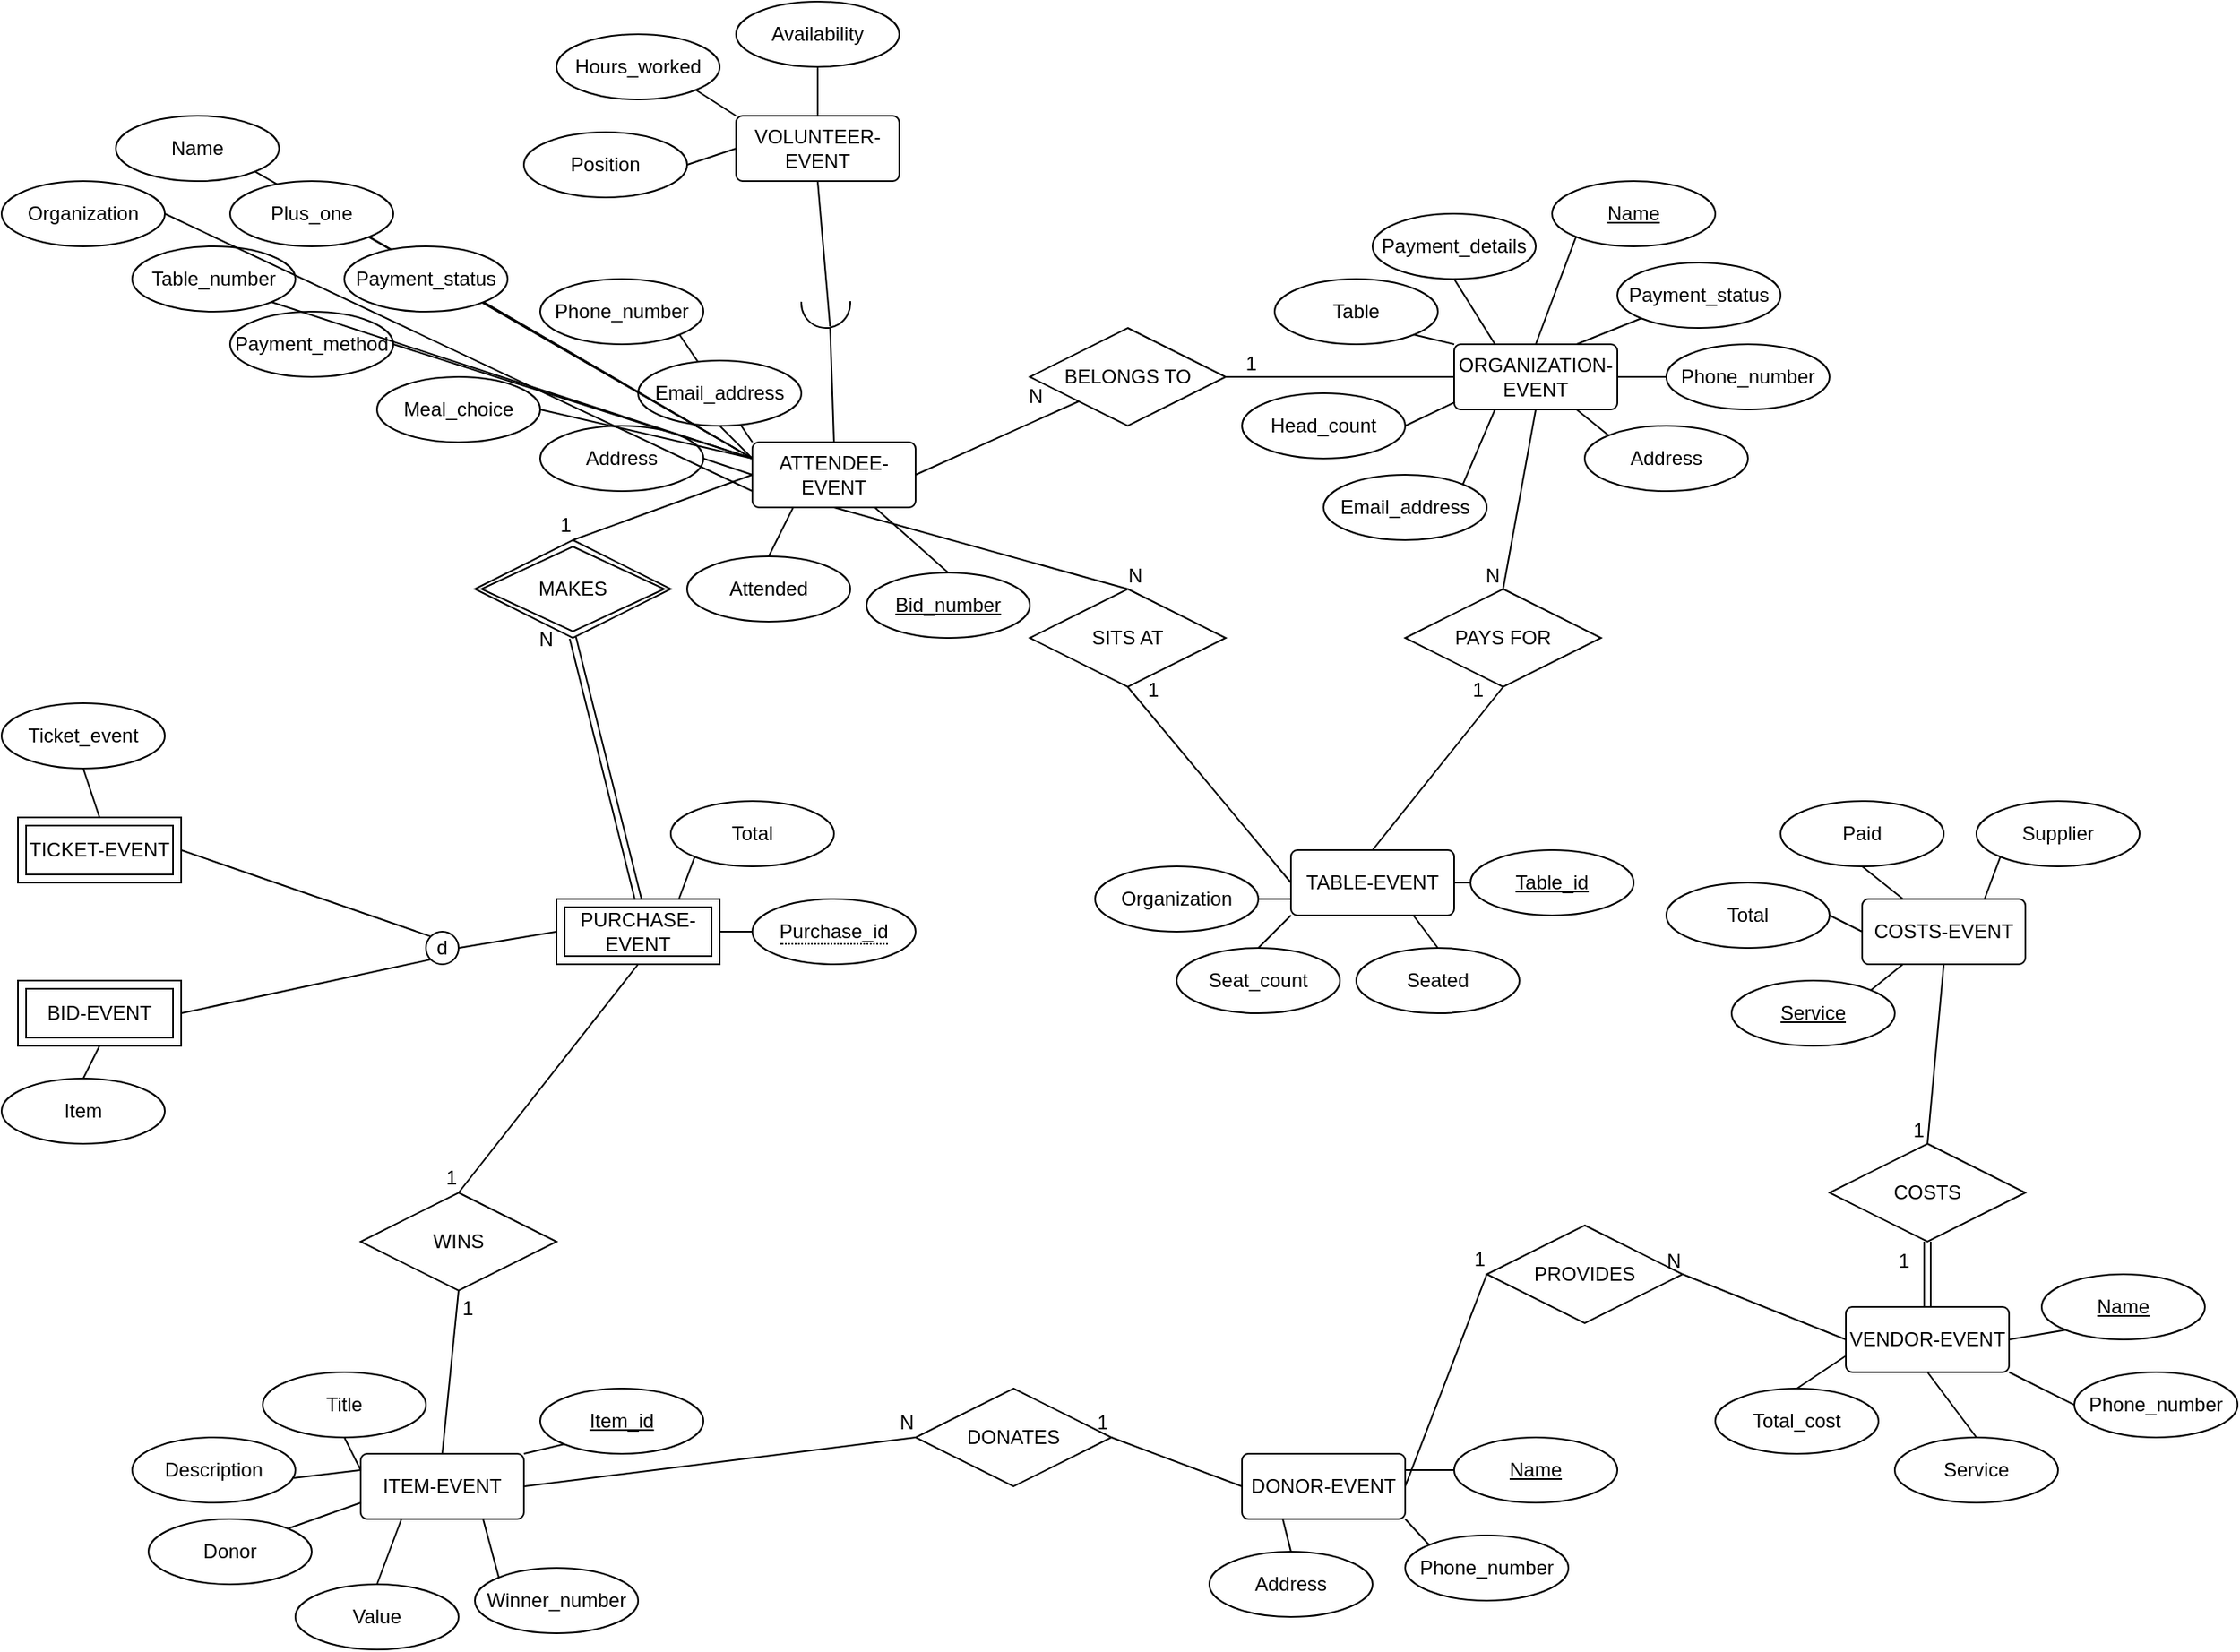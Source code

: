 <mxfile version="24.0.4" type="github">
  <diagram id="R2lEEEUBdFMjLlhIrx00" name="Page-1">
    <mxGraphModel dx="3430" dy="1060" grid="1" gridSize="10" guides="1" tooltips="1" connect="1" arrows="1" fold="1" page="1" pageScale="1" pageWidth="850" pageHeight="1100" math="0" shadow="0" extFonts="Permanent Marker^https://fonts.googleapis.com/css?family=Permanent+Marker">
      <root>
        <mxCell id="0" />
        <mxCell id="1" parent="0" />
        <mxCell id="mXbjp-5B4UFYUWA8ZSkY-1" value="ATTENDEE-EVENT" style="rounded=1;arcSize=10;whiteSpace=wrap;html=1;align=center;" vertex="1" parent="1">
          <mxGeometry x="300" y="330" width="100" height="40" as="geometry" />
        </mxCell>
        <mxCell id="mXbjp-5B4UFYUWA8ZSkY-2" value="ITEM-EVENT" style="rounded=1;arcSize=10;whiteSpace=wrap;html=1;align=center;" vertex="1" parent="1">
          <mxGeometry x="60" y="950" width="100" height="40" as="geometry" />
        </mxCell>
        <mxCell id="mXbjp-5B4UFYUWA8ZSkY-3" value="TABLE-EVENT" style="rounded=1;arcSize=10;whiteSpace=wrap;html=1;align=center;" vertex="1" parent="1">
          <mxGeometry x="630" y="580" width="100" height="40" as="geometry" />
        </mxCell>
        <mxCell id="mXbjp-5B4UFYUWA8ZSkY-4" value="VOLUNTEER-EVENT" style="rounded=1;arcSize=10;whiteSpace=wrap;html=1;align=center;" vertex="1" parent="1">
          <mxGeometry x="290" y="130" width="100" height="40" as="geometry" />
        </mxCell>
        <mxCell id="mXbjp-5B4UFYUWA8ZSkY-5" value="DONOR-EVENT" style="rounded=1;arcSize=10;whiteSpace=wrap;html=1;align=center;" vertex="1" parent="1">
          <mxGeometry x="600" y="950" width="100" height="40" as="geometry" />
        </mxCell>
        <mxCell id="mXbjp-5B4UFYUWA8ZSkY-6" value="VENDOR-EVENT" style="rounded=1;arcSize=10;whiteSpace=wrap;html=1;align=center;" vertex="1" parent="1">
          <mxGeometry x="970" y="860" width="100" height="40" as="geometry" />
        </mxCell>
        <mxCell id="mXbjp-5B4UFYUWA8ZSkY-7" value="ORGANIZATION-EVENT" style="rounded=1;arcSize=10;whiteSpace=wrap;html=1;align=center;" vertex="1" parent="1">
          <mxGeometry x="730" y="270" width="100" height="40" as="geometry" />
        </mxCell>
        <mxCell id="mXbjp-5B4UFYUWA8ZSkY-8" value="COSTS-EVENT" style="rounded=1;arcSize=10;whiteSpace=wrap;html=1;align=center;" vertex="1" parent="1">
          <mxGeometry x="980" y="610" width="100" height="40" as="geometry" />
        </mxCell>
        <mxCell id="mXbjp-5B4UFYUWA8ZSkY-10" value="PURCHASE-EVENT" style="shape=ext;margin=3;double=1;whiteSpace=wrap;html=1;align=center;" vertex="1" parent="1">
          <mxGeometry x="180" y="610" width="100" height="40" as="geometry" />
        </mxCell>
        <mxCell id="mXbjp-5B4UFYUWA8ZSkY-12" value="TICKET-EVENT" style="shape=ext;margin=3;double=1;whiteSpace=wrap;html=1;align=center;" vertex="1" parent="1">
          <mxGeometry x="-150" y="560" width="100" height="40" as="geometry" />
        </mxCell>
        <mxCell id="mXbjp-5B4UFYUWA8ZSkY-13" value="BID-EVENT" style="shape=ext;margin=3;double=1;whiteSpace=wrap;html=1;align=center;" vertex="1" parent="1">
          <mxGeometry x="-150" y="660" width="100" height="40" as="geometry" />
        </mxCell>
        <mxCell id="mXbjp-5B4UFYUWA8ZSkY-14" value="SITS AT" style="shape=rhombus;perimeter=rhombusPerimeter;whiteSpace=wrap;html=1;align=center;" vertex="1" parent="1">
          <mxGeometry x="470" y="420" width="120" height="60" as="geometry" />
        </mxCell>
        <mxCell id="mXbjp-5B4UFYUWA8ZSkY-15" value="BELONGS TO" style="shape=rhombus;perimeter=rhombusPerimeter;whiteSpace=wrap;html=1;align=center;" vertex="1" parent="1">
          <mxGeometry x="470" y="260" width="120" height="60" as="geometry" />
        </mxCell>
        <mxCell id="mXbjp-5B4UFYUWA8ZSkY-17" value="COSTS" style="shape=rhombus;perimeter=rhombusPerimeter;whiteSpace=wrap;html=1;align=center;" vertex="1" parent="1">
          <mxGeometry x="960" y="760" width="120" height="60" as="geometry" />
        </mxCell>
        <mxCell id="mXbjp-5B4UFYUWA8ZSkY-18" value="DONATES" style="shape=rhombus;perimeter=rhombusPerimeter;whiteSpace=wrap;html=1;align=center;" vertex="1" parent="1">
          <mxGeometry x="400" y="910" width="120" height="60" as="geometry" />
        </mxCell>
        <mxCell id="mXbjp-5B4UFYUWA8ZSkY-19" value="PROVIDES" style="shape=rhombus;perimeter=rhombusPerimeter;whiteSpace=wrap;html=1;align=center;" vertex="1" parent="1">
          <mxGeometry x="750" y="810" width="120" height="60" as="geometry" />
        </mxCell>
        <mxCell id="mXbjp-5B4UFYUWA8ZSkY-20" value="PAYS FOR" style="shape=rhombus;perimeter=rhombusPerimeter;whiteSpace=wrap;html=1;align=center;" vertex="1" parent="1">
          <mxGeometry x="700" y="420" width="120" height="60" as="geometry" />
        </mxCell>
        <mxCell id="mXbjp-5B4UFYUWA8ZSkY-21" value="MAKES" style="shape=rhombus;double=1;perimeter=rhombusPerimeter;whiteSpace=wrap;html=1;align=center;" vertex="1" parent="1">
          <mxGeometry x="130" y="390" width="120" height="60" as="geometry" />
        </mxCell>
        <mxCell id="mXbjp-5B4UFYUWA8ZSkY-22" value="WINS" style="shape=rhombus;perimeter=rhombusPerimeter;whiteSpace=wrap;html=1;align=center;" vertex="1" parent="1">
          <mxGeometry x="60" y="790" width="120" height="60" as="geometry" />
        </mxCell>
        <mxCell id="mXbjp-5B4UFYUWA8ZSkY-25" value="" style="endArrow=none;html=1;rounded=0;exitX=1;exitY=0.5;exitDx=0;exitDy=0;entryX=0;entryY=1;entryDx=0;entryDy=0;" edge="1" parent="1" source="mXbjp-5B4UFYUWA8ZSkY-1" target="mXbjp-5B4UFYUWA8ZSkY-15">
          <mxGeometry relative="1" as="geometry">
            <mxPoint x="560" y="470" as="sourcePoint" />
            <mxPoint x="720" y="470" as="targetPoint" />
          </mxGeometry>
        </mxCell>
        <mxCell id="mXbjp-5B4UFYUWA8ZSkY-26" value="N" style="resizable=0;html=1;whiteSpace=wrap;align=right;verticalAlign=bottom;" connectable="0" vertex="1" parent="mXbjp-5B4UFYUWA8ZSkY-25">
          <mxGeometry x="1" relative="1" as="geometry">
            <mxPoint x="-20" y="5" as="offset" />
          </mxGeometry>
        </mxCell>
        <mxCell id="mXbjp-5B4UFYUWA8ZSkY-27" value="" style="endArrow=none;html=1;rounded=0;entryX=1;entryY=0.5;entryDx=0;entryDy=0;exitX=0;exitY=0.5;exitDx=0;exitDy=0;" edge="1" parent="1" source="mXbjp-5B4UFYUWA8ZSkY-7" target="mXbjp-5B4UFYUWA8ZSkY-15">
          <mxGeometry relative="1" as="geometry">
            <mxPoint x="590" y="350" as="sourcePoint" />
            <mxPoint x="750" y="350" as="targetPoint" />
          </mxGeometry>
        </mxCell>
        <mxCell id="mXbjp-5B4UFYUWA8ZSkY-28" value="1" style="resizable=0;html=1;whiteSpace=wrap;align=right;verticalAlign=bottom;" connectable="0" vertex="1" parent="mXbjp-5B4UFYUWA8ZSkY-27">
          <mxGeometry x="1" relative="1" as="geometry">
            <mxPoint x="20" as="offset" />
          </mxGeometry>
        </mxCell>
        <mxCell id="mXbjp-5B4UFYUWA8ZSkY-29" value="" style="endArrow=none;html=1;rounded=0;entryX=0.5;entryY=0;entryDx=0;entryDy=0;exitX=0.5;exitY=1;exitDx=0;exitDy=0;" edge="1" parent="1" source="mXbjp-5B4UFYUWA8ZSkY-7" target="mXbjp-5B4UFYUWA8ZSkY-20">
          <mxGeometry relative="1" as="geometry">
            <mxPoint x="590" y="400" as="sourcePoint" />
            <mxPoint x="750" y="400" as="targetPoint" />
          </mxGeometry>
        </mxCell>
        <mxCell id="mXbjp-5B4UFYUWA8ZSkY-30" value="N" style="resizable=0;html=1;whiteSpace=wrap;align=right;verticalAlign=bottom;" connectable="0" vertex="1" parent="mXbjp-5B4UFYUWA8ZSkY-29">
          <mxGeometry x="1" relative="1" as="geometry" />
        </mxCell>
        <mxCell id="mXbjp-5B4UFYUWA8ZSkY-31" value="" style="endArrow=none;html=1;rounded=0;entryX=0.5;entryY=1;entryDx=0;entryDy=0;exitX=0.5;exitY=0;exitDx=0;exitDy=0;" edge="1" parent="1" source="mXbjp-5B4UFYUWA8ZSkY-3" target="mXbjp-5B4UFYUWA8ZSkY-20">
          <mxGeometry relative="1" as="geometry">
            <mxPoint x="590" y="590" as="sourcePoint" />
            <mxPoint x="750" y="590" as="targetPoint" />
          </mxGeometry>
        </mxCell>
        <mxCell id="mXbjp-5B4UFYUWA8ZSkY-32" value="1" style="resizable=0;html=1;whiteSpace=wrap;align=right;verticalAlign=bottom;" connectable="0" vertex="1" parent="mXbjp-5B4UFYUWA8ZSkY-31">
          <mxGeometry x="1" relative="1" as="geometry">
            <mxPoint x="-10" y="10" as="offset" />
          </mxGeometry>
        </mxCell>
        <mxCell id="mXbjp-5B4UFYUWA8ZSkY-33" value="" style="endArrow=none;html=1;rounded=0;entryX=0.5;entryY=1;entryDx=0;entryDy=0;exitX=0;exitY=0.5;exitDx=0;exitDy=0;" edge="1" parent="1" source="mXbjp-5B4UFYUWA8ZSkY-3" target="mXbjp-5B4UFYUWA8ZSkY-14">
          <mxGeometry relative="1" as="geometry">
            <mxPoint x="590" y="530" as="sourcePoint" />
            <mxPoint x="750" y="530" as="targetPoint" />
          </mxGeometry>
        </mxCell>
        <mxCell id="mXbjp-5B4UFYUWA8ZSkY-34" value="1" style="resizable=0;html=1;whiteSpace=wrap;align=right;verticalAlign=bottom;" connectable="0" vertex="1" parent="mXbjp-5B4UFYUWA8ZSkY-33">
          <mxGeometry x="1" relative="1" as="geometry">
            <mxPoint x="20" y="10" as="offset" />
          </mxGeometry>
        </mxCell>
        <mxCell id="mXbjp-5B4UFYUWA8ZSkY-35" value="" style="endArrow=none;html=1;rounded=0;entryX=0.5;entryY=0;entryDx=0;entryDy=0;exitX=0.5;exitY=1;exitDx=0;exitDy=0;" edge="1" parent="1" source="mXbjp-5B4UFYUWA8ZSkY-1" target="mXbjp-5B4UFYUWA8ZSkY-14">
          <mxGeometry relative="1" as="geometry">
            <mxPoint x="390" y="400" as="sourcePoint" />
            <mxPoint x="480" y="380" as="targetPoint" />
          </mxGeometry>
        </mxCell>
        <mxCell id="mXbjp-5B4UFYUWA8ZSkY-36" value="N" style="resizable=0;html=1;whiteSpace=wrap;align=right;verticalAlign=bottom;" connectable="0" vertex="1" parent="mXbjp-5B4UFYUWA8ZSkY-35">
          <mxGeometry x="1" relative="1" as="geometry">
            <mxPoint x="10" as="offset" />
          </mxGeometry>
        </mxCell>
        <mxCell id="mXbjp-5B4UFYUWA8ZSkY-38" value="" style="endArrow=none;html=1;rounded=0;entryX=1;entryY=0.5;entryDx=0;entryDy=0;exitX=0;exitY=0.5;exitDx=0;exitDy=0;" edge="1" parent="1" source="mXbjp-5B4UFYUWA8ZSkY-5" target="mXbjp-5B4UFYUWA8ZSkY-18">
          <mxGeometry relative="1" as="geometry">
            <mxPoint x="510" y="930" as="sourcePoint" />
            <mxPoint x="670" y="930" as="targetPoint" />
          </mxGeometry>
        </mxCell>
        <mxCell id="mXbjp-5B4UFYUWA8ZSkY-39" value="1" style="resizable=0;html=1;whiteSpace=wrap;align=right;verticalAlign=bottom;" connectable="0" vertex="1" parent="mXbjp-5B4UFYUWA8ZSkY-38">
          <mxGeometry x="1" relative="1" as="geometry" />
        </mxCell>
        <mxCell id="mXbjp-5B4UFYUWA8ZSkY-40" value="" style="endArrow=none;html=1;rounded=0;entryX=0;entryY=0.5;entryDx=0;entryDy=0;exitX=1;exitY=0.5;exitDx=0;exitDy=0;" edge="1" parent="1" source="mXbjp-5B4UFYUWA8ZSkY-2" target="mXbjp-5B4UFYUWA8ZSkY-18">
          <mxGeometry relative="1" as="geometry">
            <mxPoint x="510" y="930" as="sourcePoint" />
            <mxPoint x="670" y="930" as="targetPoint" />
          </mxGeometry>
        </mxCell>
        <mxCell id="mXbjp-5B4UFYUWA8ZSkY-41" value="N" style="resizable=0;html=1;whiteSpace=wrap;align=right;verticalAlign=bottom;" connectable="0" vertex="1" parent="mXbjp-5B4UFYUWA8ZSkY-40">
          <mxGeometry x="1" relative="1" as="geometry" />
        </mxCell>
        <mxCell id="mXbjp-5B4UFYUWA8ZSkY-42" value="" style="endArrow=none;html=1;rounded=0;entryX=0;entryY=0.5;entryDx=0;entryDy=0;exitX=1;exitY=0.5;exitDx=0;exitDy=0;" edge="1" parent="1" source="mXbjp-5B4UFYUWA8ZSkY-5" target="mXbjp-5B4UFYUWA8ZSkY-19">
          <mxGeometry relative="1" as="geometry">
            <mxPoint x="920" y="920" as="sourcePoint" />
            <mxPoint x="1080" y="920" as="targetPoint" />
          </mxGeometry>
        </mxCell>
        <mxCell id="mXbjp-5B4UFYUWA8ZSkY-43" value="1" style="resizable=0;html=1;whiteSpace=wrap;align=right;verticalAlign=bottom;" connectable="0" vertex="1" parent="mXbjp-5B4UFYUWA8ZSkY-42">
          <mxGeometry x="1" relative="1" as="geometry" />
        </mxCell>
        <mxCell id="mXbjp-5B4UFYUWA8ZSkY-44" value="" style="endArrow=none;html=1;rounded=0;entryX=1;entryY=0.5;entryDx=0;entryDy=0;exitX=0;exitY=0.5;exitDx=0;exitDy=0;" edge="1" parent="1" source="mXbjp-5B4UFYUWA8ZSkY-6" target="mXbjp-5B4UFYUWA8ZSkY-19">
          <mxGeometry relative="1" as="geometry">
            <mxPoint x="920" y="920" as="sourcePoint" />
            <mxPoint x="1080" y="920" as="targetPoint" />
          </mxGeometry>
        </mxCell>
        <mxCell id="mXbjp-5B4UFYUWA8ZSkY-45" value="N" style="resizable=0;html=1;whiteSpace=wrap;align=right;verticalAlign=bottom;" connectable="0" vertex="1" parent="mXbjp-5B4UFYUWA8ZSkY-44">
          <mxGeometry x="1" relative="1" as="geometry" />
        </mxCell>
        <mxCell id="mXbjp-5B4UFYUWA8ZSkY-46" value="" style="shape=link;html=1;rounded=0;entryX=0.5;entryY=1;entryDx=0;entryDy=0;exitX=0.5;exitY=0;exitDx=0;exitDy=0;" edge="1" parent="1" source="mXbjp-5B4UFYUWA8ZSkY-6" target="mXbjp-5B4UFYUWA8ZSkY-17">
          <mxGeometry relative="1" as="geometry">
            <mxPoint x="920" y="850" as="sourcePoint" />
            <mxPoint x="1080" y="850" as="targetPoint" />
          </mxGeometry>
        </mxCell>
        <mxCell id="mXbjp-5B4UFYUWA8ZSkY-47" value="1" style="resizable=0;html=1;whiteSpace=wrap;align=right;verticalAlign=bottom;" connectable="0" vertex="1" parent="mXbjp-5B4UFYUWA8ZSkY-46">
          <mxGeometry x="1" relative="1" as="geometry">
            <mxPoint x="-10" y="20" as="offset" />
          </mxGeometry>
        </mxCell>
        <mxCell id="mXbjp-5B4UFYUWA8ZSkY-50" value="" style="endArrow=none;html=1;rounded=0;entryX=0.5;entryY=0;entryDx=0;entryDy=0;exitX=0.5;exitY=1;exitDx=0;exitDy=0;" edge="1" parent="1" source="mXbjp-5B4UFYUWA8ZSkY-8" target="mXbjp-5B4UFYUWA8ZSkY-17">
          <mxGeometry relative="1" as="geometry">
            <mxPoint x="920" y="850" as="sourcePoint" />
            <mxPoint x="1080" y="850" as="targetPoint" />
          </mxGeometry>
        </mxCell>
        <mxCell id="mXbjp-5B4UFYUWA8ZSkY-51" value="1" style="resizable=0;html=1;whiteSpace=wrap;align=right;verticalAlign=bottom;" connectable="0" vertex="1" parent="mXbjp-5B4UFYUWA8ZSkY-50">
          <mxGeometry x="1" relative="1" as="geometry" />
        </mxCell>
        <mxCell id="mXbjp-5B4UFYUWA8ZSkY-56" value="" style="endArrow=none;html=1;rounded=0;exitX=0.5;exitY=0;exitDx=0;exitDy=0;entryX=0.5;entryY=1;entryDx=0;entryDy=0;" edge="1" parent="1" source="mXbjp-5B4UFYUWA8ZSkY-2" target="mXbjp-5B4UFYUWA8ZSkY-22">
          <mxGeometry relative="1" as="geometry">
            <mxPoint x="120" y="870" as="sourcePoint" />
            <mxPoint x="280" y="870" as="targetPoint" />
          </mxGeometry>
        </mxCell>
        <mxCell id="mXbjp-5B4UFYUWA8ZSkY-57" value="1" style="resizable=0;html=1;whiteSpace=wrap;align=right;verticalAlign=bottom;" connectable="0" vertex="1" parent="mXbjp-5B4UFYUWA8ZSkY-56">
          <mxGeometry x="1" relative="1" as="geometry">
            <mxPoint x="10" y="20" as="offset" />
          </mxGeometry>
        </mxCell>
        <mxCell id="mXbjp-5B4UFYUWA8ZSkY-58" value="d" style="ellipse;whiteSpace=wrap;html=1;aspect=fixed;" vertex="1" parent="1">
          <mxGeometry x="100" y="630" width="20" height="20" as="geometry" />
        </mxCell>
        <mxCell id="mXbjp-5B4UFYUWA8ZSkY-60" value="" style="endArrow=none;html=1;rounded=0;entryX=0;entryY=0;entryDx=0;entryDy=0;exitX=1;exitY=0.5;exitDx=0;exitDy=0;" edge="1" parent="1" source="mXbjp-5B4UFYUWA8ZSkY-12" target="mXbjp-5B4UFYUWA8ZSkY-58">
          <mxGeometry width="50" height="50" relative="1" as="geometry">
            <mxPoint x="90" y="720" as="sourcePoint" />
            <mxPoint x="140" y="670" as="targetPoint" />
          </mxGeometry>
        </mxCell>
        <mxCell id="mXbjp-5B4UFYUWA8ZSkY-61" value="" style="endArrow=none;html=1;rounded=0;entryX=0;entryY=1;entryDx=0;entryDy=0;exitX=1;exitY=0.5;exitDx=0;exitDy=0;" edge="1" parent="1" source="mXbjp-5B4UFYUWA8ZSkY-13" target="mXbjp-5B4UFYUWA8ZSkY-58">
          <mxGeometry width="50" height="50" relative="1" as="geometry">
            <mxPoint x="90" y="720" as="sourcePoint" />
            <mxPoint x="140" y="670" as="targetPoint" />
          </mxGeometry>
        </mxCell>
        <mxCell id="mXbjp-5B4UFYUWA8ZSkY-64" value="" style="endArrow=none;html=1;rounded=0;entryX=0.5;entryY=0;entryDx=0;entryDy=0;exitX=0.5;exitY=1;exitDx=0;exitDy=0;" edge="1" parent="1" source="mXbjp-5B4UFYUWA8ZSkY-10" target="mXbjp-5B4UFYUWA8ZSkY-22">
          <mxGeometry relative="1" as="geometry">
            <mxPoint x="80" y="720" as="sourcePoint" />
            <mxPoint x="240" y="720" as="targetPoint" />
          </mxGeometry>
        </mxCell>
        <mxCell id="mXbjp-5B4UFYUWA8ZSkY-65" value="1" style="resizable=0;html=1;whiteSpace=wrap;align=right;verticalAlign=bottom;" connectable="0" vertex="1" parent="mXbjp-5B4UFYUWA8ZSkY-64">
          <mxGeometry x="1" relative="1" as="geometry" />
        </mxCell>
        <mxCell id="mXbjp-5B4UFYUWA8ZSkY-70" value="" style="shape=link;html=1;rounded=0;entryX=0.5;entryY=1;entryDx=0;entryDy=0;exitX=0.5;exitY=0;exitDx=0;exitDy=0;" edge="1" parent="1" source="mXbjp-5B4UFYUWA8ZSkY-10" target="mXbjp-5B4UFYUWA8ZSkY-21">
          <mxGeometry relative="1" as="geometry">
            <mxPoint x="280" y="540" as="sourcePoint" />
            <mxPoint x="440" y="540" as="targetPoint" />
          </mxGeometry>
        </mxCell>
        <mxCell id="mXbjp-5B4UFYUWA8ZSkY-71" value="N" style="resizable=0;html=1;whiteSpace=wrap;align=right;verticalAlign=bottom;" connectable="0" vertex="1" parent="mXbjp-5B4UFYUWA8ZSkY-70">
          <mxGeometry x="1" relative="1" as="geometry">
            <mxPoint x="-10" y="10" as="offset" />
          </mxGeometry>
        </mxCell>
        <mxCell id="mXbjp-5B4UFYUWA8ZSkY-72" value="" style="endArrow=none;html=1;rounded=0;entryX=0.5;entryY=0;entryDx=0;entryDy=0;exitX=0;exitY=0.5;exitDx=0;exitDy=0;" edge="1" parent="1" source="mXbjp-5B4UFYUWA8ZSkY-1" target="mXbjp-5B4UFYUWA8ZSkY-21">
          <mxGeometry relative="1" as="geometry">
            <mxPoint x="280" y="540" as="sourcePoint" />
            <mxPoint x="440" y="540" as="targetPoint" />
          </mxGeometry>
        </mxCell>
        <mxCell id="mXbjp-5B4UFYUWA8ZSkY-73" value="1" style="resizable=0;html=1;whiteSpace=wrap;align=right;verticalAlign=bottom;" connectable="0" vertex="1" parent="mXbjp-5B4UFYUWA8ZSkY-72">
          <mxGeometry x="1" relative="1" as="geometry" />
        </mxCell>
        <mxCell id="mXbjp-5B4UFYUWA8ZSkY-75" value="" style="endArrow=none;html=1;rounded=0;exitX=0.222;exitY=0.903;exitDx=0;exitDy=0;entryX=0.5;entryY=0;entryDx=0;entryDy=0;exitPerimeter=0;" edge="1" parent="1" source="mXbjp-5B4UFYUWA8ZSkY-76" target="mXbjp-5B4UFYUWA8ZSkY-1">
          <mxGeometry width="50" height="50" relative="1" as="geometry">
            <mxPoint x="370" y="400" as="sourcePoint" />
            <mxPoint x="420" y="350" as="targetPoint" />
          </mxGeometry>
        </mxCell>
        <mxCell id="mXbjp-5B4UFYUWA8ZSkY-80" value="" style="endArrow=none;html=1;rounded=0;exitX=0.5;exitY=1;exitDx=0;exitDy=0;entryX=0.232;entryY=0.891;entryDx=0;entryDy=0;entryPerimeter=0;" edge="1" parent="1" source="mXbjp-5B4UFYUWA8ZSkY-4" target="mXbjp-5B4UFYUWA8ZSkY-76">
          <mxGeometry width="50" height="50" relative="1" as="geometry">
            <mxPoint x="340" y="170" as="sourcePoint" />
            <mxPoint x="350" y="330" as="targetPoint" />
          </mxGeometry>
        </mxCell>
        <mxCell id="mXbjp-5B4UFYUWA8ZSkY-76" value="" style="verticalLabelPosition=bottom;verticalAlign=top;html=1;shape=mxgraph.basic.arc;startAngle=0.36;endAngle=0.886;rotation=-45;" vertex="1" parent="1">
          <mxGeometry x="330.0" y="230" width="30" height="30" as="geometry" />
        </mxCell>
        <mxCell id="mXbjp-5B4UFYUWA8ZSkY-81" value="" style="endArrow=none;html=1;rounded=0;entryX=1;entryY=0.5;entryDx=0;entryDy=0;exitX=0;exitY=0.5;exitDx=0;exitDy=0;" edge="1" parent="1" source="mXbjp-5B4UFYUWA8ZSkY-10" target="mXbjp-5B4UFYUWA8ZSkY-58">
          <mxGeometry width="50" height="50" relative="1" as="geometry">
            <mxPoint x="300" y="770" as="sourcePoint" />
            <mxPoint x="350" y="720" as="targetPoint" />
          </mxGeometry>
        </mxCell>
        <mxCell id="mXbjp-5B4UFYUWA8ZSkY-82" value="Hours_worked" style="ellipse;whiteSpace=wrap;html=1;align=center;" vertex="1" parent="1">
          <mxGeometry x="180" y="80" width="100" height="40" as="geometry" />
        </mxCell>
        <mxCell id="mXbjp-5B4UFYUWA8ZSkY-83" value="Availability" style="ellipse;whiteSpace=wrap;html=1;align=center;" vertex="1" parent="1">
          <mxGeometry x="290" y="60" width="100" height="40" as="geometry" />
        </mxCell>
        <mxCell id="mXbjp-5B4UFYUWA8ZSkY-85" value="Position" style="ellipse;whiteSpace=wrap;html=1;align=center;" vertex="1" parent="1">
          <mxGeometry x="160" y="140" width="100" height="40" as="geometry" />
        </mxCell>
        <mxCell id="mXbjp-5B4UFYUWA8ZSkY-86" value="Organization" style="ellipse;whiteSpace=wrap;html=1;align=center;" vertex="1" parent="1">
          <mxGeometry x="-160" y="170" width="100" height="40" as="geometry" />
        </mxCell>
        <mxCell id="mXbjp-5B4UFYUWA8ZSkY-87" value="Name" style="ellipse;whiteSpace=wrap;html=1;align=center;" vertex="1" parent="1">
          <mxGeometry x="-90" y="130" width="100" height="40" as="geometry" />
        </mxCell>
        <mxCell id="mXbjp-5B4UFYUWA8ZSkY-88" value="Table_number" style="ellipse;whiteSpace=wrap;html=1;align=center;" vertex="1" parent="1">
          <mxGeometry x="-80" y="210" width="100" height="40" as="geometry" />
        </mxCell>
        <mxCell id="mXbjp-5B4UFYUWA8ZSkY-90" value="Payment_method" style="ellipse;whiteSpace=wrap;html=1;align=center;" vertex="1" parent="1">
          <mxGeometry x="-20" y="250" width="100" height="40" as="geometry" />
        </mxCell>
        <mxCell id="mXbjp-5B4UFYUWA8ZSkY-93" value="Meal_choice" style="ellipse;whiteSpace=wrap;html=1;align=center;" vertex="1" parent="1">
          <mxGeometry x="70" y="290" width="100" height="40" as="geometry" />
        </mxCell>
        <mxCell id="mXbjp-5B4UFYUWA8ZSkY-94" value="Phone_number" style="ellipse;whiteSpace=wrap;html=1;align=center;" vertex="1" parent="1">
          <mxGeometry x="170" y="230" width="100" height="40" as="geometry" />
        </mxCell>
        <mxCell id="mXbjp-5B4UFYUWA8ZSkY-95" value="Attended" style="ellipse;whiteSpace=wrap;html=1;align=center;" vertex="1" parent="1">
          <mxGeometry x="260" y="400" width="100" height="40" as="geometry" />
        </mxCell>
        <mxCell id="mXbjp-5B4UFYUWA8ZSkY-96" value="Address" style="ellipse;whiteSpace=wrap;html=1;align=center;" vertex="1" parent="1">
          <mxGeometry x="170" y="320" width="100" height="40" as="geometry" />
        </mxCell>
        <mxCell id="mXbjp-5B4UFYUWA8ZSkY-99" value="Bid_number" style="ellipse;whiteSpace=wrap;html=1;align=center;fontStyle=4;" vertex="1" parent="1">
          <mxGeometry x="370" y="410" width="100" height="40" as="geometry" />
        </mxCell>
        <mxCell id="mXbjp-5B4UFYUWA8ZSkY-100" value="Item_id" style="ellipse;whiteSpace=wrap;html=1;align=center;fontStyle=4;" vertex="1" parent="1">
          <mxGeometry x="170" y="910" width="100" height="40" as="geometry" />
        </mxCell>
        <mxCell id="mXbjp-5B4UFYUWA8ZSkY-101" value="Winner_number" style="ellipse;whiteSpace=wrap;html=1;align=center;" vertex="1" parent="1">
          <mxGeometry x="130" y="1020" width="100" height="40" as="geometry" />
        </mxCell>
        <mxCell id="mXbjp-5B4UFYUWA8ZSkY-102" value="Value" style="ellipse;whiteSpace=wrap;html=1;align=center;" vertex="1" parent="1">
          <mxGeometry x="20" y="1030" width="100" height="40" as="geometry" />
        </mxCell>
        <mxCell id="mXbjp-5B4UFYUWA8ZSkY-103" value="Donor" style="ellipse;whiteSpace=wrap;html=1;align=center;" vertex="1" parent="1">
          <mxGeometry x="-70" y="990" width="100" height="40" as="geometry" />
        </mxCell>
        <mxCell id="mXbjp-5B4UFYUWA8ZSkY-104" value="Description" style="ellipse;whiteSpace=wrap;html=1;align=center;" vertex="1" parent="1">
          <mxGeometry x="-80" y="940" width="100" height="40" as="geometry" />
        </mxCell>
        <mxCell id="mXbjp-5B4UFYUWA8ZSkY-105" value="Title" style="ellipse;whiteSpace=wrap;html=1;align=center;" vertex="1" parent="1">
          <mxGeometry y="900" width="100" height="40" as="geometry" />
        </mxCell>
        <mxCell id="mXbjp-5B4UFYUWA8ZSkY-106" value="Table_id" style="ellipse;whiteSpace=wrap;html=1;align=center;fontStyle=4;" vertex="1" parent="1">
          <mxGeometry x="740" y="580" width="100" height="40" as="geometry" />
        </mxCell>
        <mxCell id="mXbjp-5B4UFYUWA8ZSkY-107" value="Seated" style="ellipse;whiteSpace=wrap;html=1;align=center;" vertex="1" parent="1">
          <mxGeometry x="670" y="640" width="100" height="40" as="geometry" />
        </mxCell>
        <mxCell id="mXbjp-5B4UFYUWA8ZSkY-108" value="Seat_count" style="ellipse;whiteSpace=wrap;html=1;align=center;" vertex="1" parent="1">
          <mxGeometry x="560" y="640" width="100" height="40" as="geometry" />
        </mxCell>
        <mxCell id="mXbjp-5B4UFYUWA8ZSkY-109" value="Organization" style="ellipse;whiteSpace=wrap;html=1;align=center;" vertex="1" parent="1">
          <mxGeometry x="510" y="590" width="100" height="40" as="geometry" />
        </mxCell>
        <mxCell id="mXbjp-5B4UFYUWA8ZSkY-110" value="Name" style="ellipse;whiteSpace=wrap;html=1;align=center;fontStyle=4;" vertex="1" parent="1">
          <mxGeometry x="730" y="940" width="100" height="40" as="geometry" />
        </mxCell>
        <mxCell id="mXbjp-5B4UFYUWA8ZSkY-111" value="Phone_number" style="ellipse;whiteSpace=wrap;html=1;align=center;" vertex="1" parent="1">
          <mxGeometry x="700" y="1000" width="100" height="40" as="geometry" />
        </mxCell>
        <mxCell id="mXbjp-5B4UFYUWA8ZSkY-112" value="Address" style="ellipse;whiteSpace=wrap;html=1;align=center;" vertex="1" parent="1">
          <mxGeometry x="580" y="1010" width="100" height="40" as="geometry" />
        </mxCell>
        <mxCell id="mXbjp-5B4UFYUWA8ZSkY-113" value="Name" style="ellipse;whiteSpace=wrap;html=1;align=center;fontStyle=4;" vertex="1" parent="1">
          <mxGeometry x="1090" y="840" width="100" height="40" as="geometry" />
        </mxCell>
        <mxCell id="mXbjp-5B4UFYUWA8ZSkY-114" value="Phone_number" style="ellipse;whiteSpace=wrap;html=1;align=center;" vertex="1" parent="1">
          <mxGeometry x="1110" y="900" width="100" height="40" as="geometry" />
        </mxCell>
        <mxCell id="mXbjp-5B4UFYUWA8ZSkY-115" value="Service" style="ellipse;whiteSpace=wrap;html=1;align=center;" vertex="1" parent="1">
          <mxGeometry x="1000" y="940" width="100" height="40" as="geometry" />
        </mxCell>
        <mxCell id="mXbjp-5B4UFYUWA8ZSkY-116" value="Total_cost" style="ellipse;whiteSpace=wrap;html=1;align=center;" vertex="1" parent="1">
          <mxGeometry x="890" y="910" width="100" height="40" as="geometry" />
        </mxCell>
        <mxCell id="mXbjp-5B4UFYUWA8ZSkY-117" value="Name" style="ellipse;whiteSpace=wrap;html=1;align=center;fontStyle=4;" vertex="1" parent="1">
          <mxGeometry x="790" y="170" width="100" height="40" as="geometry" />
        </mxCell>
        <mxCell id="mXbjp-5B4UFYUWA8ZSkY-118" value="Head_count" style="ellipse;whiteSpace=wrap;html=1;align=center;" vertex="1" parent="1">
          <mxGeometry x="600" y="300" width="100" height="40" as="geometry" />
        </mxCell>
        <mxCell id="mXbjp-5B4UFYUWA8ZSkY-119" value="Address" style="ellipse;whiteSpace=wrap;html=1;align=center;" vertex="1" parent="1">
          <mxGeometry x="810" y="320" width="100" height="40" as="geometry" />
        </mxCell>
        <mxCell id="mXbjp-5B4UFYUWA8ZSkY-120" value="Phone_number" style="ellipse;whiteSpace=wrap;html=1;align=center;" vertex="1" parent="1">
          <mxGeometry x="860" y="270" width="100" height="40" as="geometry" />
        </mxCell>
        <mxCell id="mXbjp-5B4UFYUWA8ZSkY-121" value="Payment_status" style="ellipse;whiteSpace=wrap;html=1;align=center;" vertex="1" parent="1">
          <mxGeometry x="830" y="220" width="100" height="40" as="geometry" />
        </mxCell>
        <mxCell id="mXbjp-5B4UFYUWA8ZSkY-122" value="Payment_details" style="ellipse;whiteSpace=wrap;html=1;align=center;" vertex="1" parent="1">
          <mxGeometry x="680" y="190" width="100" height="40" as="geometry" />
        </mxCell>
        <mxCell id="mXbjp-5B4UFYUWA8ZSkY-123" value="Table" style="ellipse;whiteSpace=wrap;html=1;align=center;" vertex="1" parent="1">
          <mxGeometry x="620" y="230" width="100" height="40" as="geometry" />
        </mxCell>
        <mxCell id="mXbjp-5B4UFYUWA8ZSkY-124" value="Email_address" style="ellipse;whiteSpace=wrap;html=1;align=center;" vertex="1" parent="1">
          <mxGeometry x="650" y="350" width="100" height="40" as="geometry" />
        </mxCell>
        <mxCell id="mXbjp-5B4UFYUWA8ZSkY-125" value="Supplier" style="ellipse;whiteSpace=wrap;html=1;align=center;" vertex="1" parent="1">
          <mxGeometry x="1050" y="550" width="100" height="40" as="geometry" />
        </mxCell>
        <mxCell id="mXbjp-5B4UFYUWA8ZSkY-126" value="Paid" style="ellipse;whiteSpace=wrap;html=1;align=center;" vertex="1" parent="1">
          <mxGeometry x="930" y="550" width="100" height="40" as="geometry" />
        </mxCell>
        <mxCell id="mXbjp-5B4UFYUWA8ZSkY-127" value="Total" style="ellipse;whiteSpace=wrap;html=1;align=center;" vertex="1" parent="1">
          <mxGeometry x="860" y="600" width="100" height="40" as="geometry" />
        </mxCell>
        <mxCell id="mXbjp-5B4UFYUWA8ZSkY-128" value="Service" style="ellipse;whiteSpace=wrap;html=1;align=center;fontStyle=4;" vertex="1" parent="1">
          <mxGeometry x="900" y="660" width="100" height="40" as="geometry" />
        </mxCell>
        <mxCell id="mXbjp-5B4UFYUWA8ZSkY-131" value="Total" style="ellipse;whiteSpace=wrap;html=1;align=center;" vertex="1" parent="1">
          <mxGeometry x="250" y="550" width="100" height="40" as="geometry" />
        </mxCell>
        <mxCell id="mXbjp-5B4UFYUWA8ZSkY-134" value="&lt;span style=&quot;border-bottom: 1px dotted&quot;&gt;Purchase_id&lt;/span&gt;" style="ellipse;whiteSpace=wrap;html=1;align=center;" vertex="1" parent="1">
          <mxGeometry x="300" y="610" width="100" height="40" as="geometry" />
        </mxCell>
        <mxCell id="mXbjp-5B4UFYUWA8ZSkY-135" value="Item" style="ellipse;whiteSpace=wrap;html=1;align=center;" vertex="1" parent="1">
          <mxGeometry x="-160" y="720" width="100" height="40" as="geometry" />
        </mxCell>
        <mxCell id="mXbjp-5B4UFYUWA8ZSkY-136" value="Ticket_event" style="ellipse;whiteSpace=wrap;html=1;align=center;" vertex="1" parent="1">
          <mxGeometry x="-160" y="490" width="100" height="40" as="geometry" />
        </mxCell>
        <mxCell id="mXbjp-5B4UFYUWA8ZSkY-137" value="" style="endArrow=none;html=1;rounded=0;entryX=0.5;entryY=1;entryDx=0;entryDy=0;exitX=0.5;exitY=0;exitDx=0;exitDy=0;" edge="1" parent="1" source="mXbjp-5B4UFYUWA8ZSkY-12" target="mXbjp-5B4UFYUWA8ZSkY-136">
          <mxGeometry width="50" height="50" relative="1" as="geometry">
            <mxPoint x="-120" y="650" as="sourcePoint" />
            <mxPoint x="-70" y="600" as="targetPoint" />
          </mxGeometry>
        </mxCell>
        <mxCell id="mXbjp-5B4UFYUWA8ZSkY-138" value="" style="endArrow=none;html=1;rounded=0;exitX=0.5;exitY=0;exitDx=0;exitDy=0;entryX=0.5;entryY=1;entryDx=0;entryDy=0;" edge="1" parent="1" source="mXbjp-5B4UFYUWA8ZSkY-135" target="mXbjp-5B4UFYUWA8ZSkY-13">
          <mxGeometry width="50" height="50" relative="1" as="geometry">
            <mxPoint x="-120" y="730" as="sourcePoint" />
            <mxPoint x="-70" y="680" as="targetPoint" />
          </mxGeometry>
        </mxCell>
        <mxCell id="mXbjp-5B4UFYUWA8ZSkY-139" value="" style="endArrow=none;html=1;rounded=0;entryX=0.5;entryY=1;entryDx=0;entryDy=0;exitX=0.5;exitY=0;exitDx=0;exitDy=0;" edge="1" parent="1" source="mXbjp-5B4UFYUWA8ZSkY-4" target="mXbjp-5B4UFYUWA8ZSkY-83">
          <mxGeometry width="50" height="50" relative="1" as="geometry">
            <mxPoint x="310" y="150" as="sourcePoint" />
            <mxPoint x="360" y="100" as="targetPoint" />
          </mxGeometry>
        </mxCell>
        <mxCell id="mXbjp-5B4UFYUWA8ZSkY-140" value="" style="endArrow=none;html=1;rounded=0;entryX=1;entryY=1;entryDx=0;entryDy=0;exitX=0;exitY=0;exitDx=0;exitDy=0;" edge="1" parent="1" source="mXbjp-5B4UFYUWA8ZSkY-4" target="mXbjp-5B4UFYUWA8ZSkY-82">
          <mxGeometry width="50" height="50" relative="1" as="geometry">
            <mxPoint x="310" y="150" as="sourcePoint" />
            <mxPoint x="360" y="100" as="targetPoint" />
          </mxGeometry>
        </mxCell>
        <mxCell id="mXbjp-5B4UFYUWA8ZSkY-141" value="" style="endArrow=none;html=1;rounded=0;exitX=1;exitY=0.5;exitDx=0;exitDy=0;entryX=0;entryY=0.5;entryDx=0;entryDy=0;" edge="1" parent="1" source="mXbjp-5B4UFYUWA8ZSkY-85" target="mXbjp-5B4UFYUWA8ZSkY-4">
          <mxGeometry width="50" height="50" relative="1" as="geometry">
            <mxPoint x="310" y="190" as="sourcePoint" />
            <mxPoint x="360" y="140" as="targetPoint" />
          </mxGeometry>
        </mxCell>
        <mxCell id="mXbjp-5B4UFYUWA8ZSkY-142" value="" style="endArrow=none;html=1;rounded=0;entryX=0;entryY=1;entryDx=0;entryDy=0;exitX=0.5;exitY=0;exitDx=0;exitDy=0;" edge="1" parent="1" source="mXbjp-5B4UFYUWA8ZSkY-7" target="mXbjp-5B4UFYUWA8ZSkY-117">
          <mxGeometry width="50" height="50" relative="1" as="geometry">
            <mxPoint x="760" y="320" as="sourcePoint" />
            <mxPoint x="810" y="270" as="targetPoint" />
          </mxGeometry>
        </mxCell>
        <mxCell id="mXbjp-5B4UFYUWA8ZSkY-143" value="" style="endArrow=none;html=1;rounded=0;entryX=0.5;entryY=1;entryDx=0;entryDy=0;exitX=0.25;exitY=0;exitDx=0;exitDy=0;" edge="1" parent="1" source="mXbjp-5B4UFYUWA8ZSkY-7" target="mXbjp-5B4UFYUWA8ZSkY-122">
          <mxGeometry width="50" height="50" relative="1" as="geometry">
            <mxPoint x="760" y="320" as="sourcePoint" />
            <mxPoint x="810" y="270" as="targetPoint" />
          </mxGeometry>
        </mxCell>
        <mxCell id="mXbjp-5B4UFYUWA8ZSkY-144" value="" style="endArrow=none;html=1;rounded=0;entryX=0;entryY=1;entryDx=0;entryDy=0;exitX=0.75;exitY=0;exitDx=0;exitDy=0;" edge="1" parent="1" source="mXbjp-5B4UFYUWA8ZSkY-7" target="mXbjp-5B4UFYUWA8ZSkY-121">
          <mxGeometry width="50" height="50" relative="1" as="geometry">
            <mxPoint x="760" y="320" as="sourcePoint" />
            <mxPoint x="810" y="270" as="targetPoint" />
          </mxGeometry>
        </mxCell>
        <mxCell id="mXbjp-5B4UFYUWA8ZSkY-145" value="" style="endArrow=none;html=1;rounded=0;entryX=0;entryY=0.5;entryDx=0;entryDy=0;exitX=1;exitY=0.5;exitDx=0;exitDy=0;" edge="1" parent="1" source="mXbjp-5B4UFYUWA8ZSkY-7" target="mXbjp-5B4UFYUWA8ZSkY-120">
          <mxGeometry width="50" height="50" relative="1" as="geometry">
            <mxPoint x="760" y="320" as="sourcePoint" />
            <mxPoint x="810" y="270" as="targetPoint" />
          </mxGeometry>
        </mxCell>
        <mxCell id="mXbjp-5B4UFYUWA8ZSkY-146" value="" style="endArrow=none;html=1;rounded=0;entryX=1;entryY=1;entryDx=0;entryDy=0;exitX=0;exitY=0;exitDx=0;exitDy=0;" edge="1" parent="1" source="mXbjp-5B4UFYUWA8ZSkY-7" target="mXbjp-5B4UFYUWA8ZSkY-123">
          <mxGeometry width="50" height="50" relative="1" as="geometry">
            <mxPoint x="760" y="320" as="sourcePoint" />
            <mxPoint x="810" y="270" as="targetPoint" />
          </mxGeometry>
        </mxCell>
        <mxCell id="mXbjp-5B4UFYUWA8ZSkY-147" value="" style="endArrow=none;html=1;rounded=0;exitX=1;exitY=0.5;exitDx=0;exitDy=0;entryX=0.005;entryY=0.887;entryDx=0;entryDy=0;entryPerimeter=0;" edge="1" parent="1" source="mXbjp-5B4UFYUWA8ZSkY-118" target="mXbjp-5B4UFYUWA8ZSkY-7">
          <mxGeometry width="50" height="50" relative="1" as="geometry">
            <mxPoint x="760" y="340" as="sourcePoint" />
            <mxPoint x="810" y="290" as="targetPoint" />
          </mxGeometry>
        </mxCell>
        <mxCell id="mXbjp-5B4UFYUWA8ZSkY-148" value="" style="endArrow=none;html=1;rounded=0;exitX=1;exitY=0;exitDx=0;exitDy=0;entryX=0.25;entryY=1;entryDx=0;entryDy=0;" edge="1" parent="1" source="mXbjp-5B4UFYUWA8ZSkY-124" target="mXbjp-5B4UFYUWA8ZSkY-7">
          <mxGeometry width="50" height="50" relative="1" as="geometry">
            <mxPoint x="760" y="340" as="sourcePoint" />
            <mxPoint x="810" y="290" as="targetPoint" />
          </mxGeometry>
        </mxCell>
        <mxCell id="mXbjp-5B4UFYUWA8ZSkY-149" value="" style="endArrow=none;html=1;rounded=0;exitX=0;exitY=0;exitDx=0;exitDy=0;entryX=0.75;entryY=1;entryDx=0;entryDy=0;" edge="1" parent="1" source="mXbjp-5B4UFYUWA8ZSkY-119" target="mXbjp-5B4UFYUWA8ZSkY-7">
          <mxGeometry width="50" height="50" relative="1" as="geometry">
            <mxPoint x="830" y="340" as="sourcePoint" />
            <mxPoint x="880" y="290" as="targetPoint" />
          </mxGeometry>
        </mxCell>
        <mxCell id="mXbjp-5B4UFYUWA8ZSkY-150" value="" style="endArrow=none;html=1;rounded=0;entryX=0;entryY=1;entryDx=0;entryDy=0;exitX=0.75;exitY=0;exitDx=0;exitDy=0;" edge="1" parent="1" source="mXbjp-5B4UFYUWA8ZSkY-8" target="mXbjp-5B4UFYUWA8ZSkY-125">
          <mxGeometry width="50" height="50" relative="1" as="geometry">
            <mxPoint x="1010" y="680" as="sourcePoint" />
            <mxPoint x="1060" y="630" as="targetPoint" />
          </mxGeometry>
        </mxCell>
        <mxCell id="mXbjp-5B4UFYUWA8ZSkY-151" value="" style="endArrow=none;html=1;rounded=0;exitX=1;exitY=0;exitDx=0;exitDy=0;entryX=0.25;entryY=1;entryDx=0;entryDy=0;" edge="1" parent="1" source="mXbjp-5B4UFYUWA8ZSkY-128" target="mXbjp-5B4UFYUWA8ZSkY-8">
          <mxGeometry width="50" height="50" relative="1" as="geometry">
            <mxPoint x="1010" y="680" as="sourcePoint" />
            <mxPoint x="1060" y="630" as="targetPoint" />
          </mxGeometry>
        </mxCell>
        <mxCell id="mXbjp-5B4UFYUWA8ZSkY-152" value="" style="endArrow=none;html=1;rounded=0;exitX=1;exitY=0.5;exitDx=0;exitDy=0;entryX=0;entryY=0.5;entryDx=0;entryDy=0;" edge="1" parent="1" source="mXbjp-5B4UFYUWA8ZSkY-127" target="mXbjp-5B4UFYUWA8ZSkY-8">
          <mxGeometry width="50" height="50" relative="1" as="geometry">
            <mxPoint x="1010" y="680" as="sourcePoint" />
            <mxPoint x="1060" y="630" as="targetPoint" />
          </mxGeometry>
        </mxCell>
        <mxCell id="mXbjp-5B4UFYUWA8ZSkY-153" value="" style="endArrow=none;html=1;rounded=0;exitX=0.5;exitY=1;exitDx=0;exitDy=0;entryX=0.25;entryY=0;entryDx=0;entryDy=0;" edge="1" parent="1" source="mXbjp-5B4UFYUWA8ZSkY-126" target="mXbjp-5B4UFYUWA8ZSkY-8">
          <mxGeometry width="50" height="50" relative="1" as="geometry">
            <mxPoint x="1010" y="680" as="sourcePoint" />
            <mxPoint x="1060" y="630" as="targetPoint" />
          </mxGeometry>
        </mxCell>
        <mxCell id="mXbjp-5B4UFYUWA8ZSkY-154" value="" style="endArrow=none;html=1;rounded=0;exitX=0.5;exitY=0;exitDx=0;exitDy=0;entryX=0;entryY=0.75;entryDx=0;entryDy=0;" edge="1" parent="1" source="mXbjp-5B4UFYUWA8ZSkY-116" target="mXbjp-5B4UFYUWA8ZSkY-6">
          <mxGeometry width="50" height="50" relative="1" as="geometry">
            <mxPoint x="1030" y="920" as="sourcePoint" />
            <mxPoint x="1080" y="870" as="targetPoint" />
          </mxGeometry>
        </mxCell>
        <mxCell id="mXbjp-5B4UFYUWA8ZSkY-155" value="" style="endArrow=none;html=1;rounded=0;exitX=0.5;exitY=0;exitDx=0;exitDy=0;entryX=0.5;entryY=1;entryDx=0;entryDy=0;" edge="1" parent="1" source="mXbjp-5B4UFYUWA8ZSkY-115" target="mXbjp-5B4UFYUWA8ZSkY-6">
          <mxGeometry width="50" height="50" relative="1" as="geometry">
            <mxPoint x="1030" y="920" as="sourcePoint" />
            <mxPoint x="1080" y="870" as="targetPoint" />
          </mxGeometry>
        </mxCell>
        <mxCell id="mXbjp-5B4UFYUWA8ZSkY-156" value="" style="endArrow=none;html=1;rounded=0;entryX=0;entryY=0.5;entryDx=0;entryDy=0;exitX=1;exitY=1;exitDx=0;exitDy=0;" edge="1" parent="1" source="mXbjp-5B4UFYUWA8ZSkY-6" target="mXbjp-5B4UFYUWA8ZSkY-114">
          <mxGeometry width="50" height="50" relative="1" as="geometry">
            <mxPoint x="1050" y="920" as="sourcePoint" />
            <mxPoint x="1100" y="870" as="targetPoint" />
          </mxGeometry>
        </mxCell>
        <mxCell id="mXbjp-5B4UFYUWA8ZSkY-157" value="" style="endArrow=none;html=1;rounded=0;entryX=0;entryY=1;entryDx=0;entryDy=0;exitX=1;exitY=0.5;exitDx=0;exitDy=0;" edge="1" parent="1" source="mXbjp-5B4UFYUWA8ZSkY-6" target="mXbjp-5B4UFYUWA8ZSkY-113">
          <mxGeometry width="50" height="50" relative="1" as="geometry">
            <mxPoint x="1050" y="900" as="sourcePoint" />
            <mxPoint x="1100" y="850" as="targetPoint" />
          </mxGeometry>
        </mxCell>
        <mxCell id="mXbjp-5B4UFYUWA8ZSkY-158" value="" style="endArrow=none;html=1;rounded=0;exitX=0.5;exitY=0;exitDx=0;exitDy=0;entryX=0.25;entryY=1;entryDx=0;entryDy=0;" edge="1" parent="1" source="mXbjp-5B4UFYUWA8ZSkY-112" target="mXbjp-5B4UFYUWA8ZSkY-5">
          <mxGeometry width="50" height="50" relative="1" as="geometry">
            <mxPoint x="680" y="1000" as="sourcePoint" />
            <mxPoint x="730" y="950" as="targetPoint" />
          </mxGeometry>
        </mxCell>
        <mxCell id="mXbjp-5B4UFYUWA8ZSkY-159" value="" style="endArrow=none;html=1;rounded=0;entryX=0;entryY=0.5;entryDx=0;entryDy=0;exitX=1;exitY=0.25;exitDx=0;exitDy=0;" edge="1" parent="1" source="mXbjp-5B4UFYUWA8ZSkY-5" target="mXbjp-5B4UFYUWA8ZSkY-110">
          <mxGeometry width="50" height="50" relative="1" as="geometry">
            <mxPoint x="680" y="1000" as="sourcePoint" />
            <mxPoint x="730" y="950" as="targetPoint" />
          </mxGeometry>
        </mxCell>
        <mxCell id="mXbjp-5B4UFYUWA8ZSkY-160" value="" style="endArrow=none;html=1;rounded=0;exitX=0;exitY=0;exitDx=0;exitDy=0;entryX=1;entryY=1;entryDx=0;entryDy=0;" edge="1" parent="1" source="mXbjp-5B4UFYUWA8ZSkY-111" target="mXbjp-5B4UFYUWA8ZSkY-5">
          <mxGeometry width="50" height="50" relative="1" as="geometry">
            <mxPoint x="680" y="1000" as="sourcePoint" />
            <mxPoint x="730" y="950" as="targetPoint" />
          </mxGeometry>
        </mxCell>
        <mxCell id="mXbjp-5B4UFYUWA8ZSkY-161" value="" style="endArrow=none;html=1;rounded=0;entryX=0;entryY=1;entryDx=0;entryDy=0;exitX=1;exitY=0;exitDx=0;exitDy=0;" edge="1" parent="1" source="mXbjp-5B4UFYUWA8ZSkY-2" target="mXbjp-5B4UFYUWA8ZSkY-100">
          <mxGeometry width="50" height="50" relative="1" as="geometry">
            <mxPoint x="70" y="990" as="sourcePoint" />
            <mxPoint x="120" y="940" as="targetPoint" />
          </mxGeometry>
        </mxCell>
        <mxCell id="mXbjp-5B4UFYUWA8ZSkY-162" value="" style="endArrow=none;html=1;rounded=0;entryX=0.5;entryY=1;entryDx=0;entryDy=0;exitX=0;exitY=0.25;exitDx=0;exitDy=0;" edge="1" parent="1" source="mXbjp-5B4UFYUWA8ZSkY-2" target="mXbjp-5B4UFYUWA8ZSkY-105">
          <mxGeometry width="50" height="50" relative="1" as="geometry">
            <mxPoint x="70" y="990" as="sourcePoint" />
            <mxPoint x="120" y="940" as="targetPoint" />
          </mxGeometry>
        </mxCell>
        <mxCell id="mXbjp-5B4UFYUWA8ZSkY-163" value="" style="endArrow=none;html=1;rounded=0;exitX=0.99;exitY=0.621;exitDx=0;exitDy=0;exitPerimeter=0;entryX=0;entryY=0.25;entryDx=0;entryDy=0;" edge="1" parent="1" source="mXbjp-5B4UFYUWA8ZSkY-104" target="mXbjp-5B4UFYUWA8ZSkY-2">
          <mxGeometry width="50" height="50" relative="1" as="geometry">
            <mxPoint x="70" y="990" as="sourcePoint" />
            <mxPoint x="120" y="940" as="targetPoint" />
          </mxGeometry>
        </mxCell>
        <mxCell id="mXbjp-5B4UFYUWA8ZSkY-164" value="" style="endArrow=none;html=1;rounded=0;exitX=1;exitY=0;exitDx=0;exitDy=0;entryX=0;entryY=0.75;entryDx=0;entryDy=0;" edge="1" parent="1" source="mXbjp-5B4UFYUWA8ZSkY-103" target="mXbjp-5B4UFYUWA8ZSkY-2">
          <mxGeometry width="50" height="50" relative="1" as="geometry">
            <mxPoint x="70" y="990" as="sourcePoint" />
            <mxPoint x="120" y="940" as="targetPoint" />
          </mxGeometry>
        </mxCell>
        <mxCell id="mXbjp-5B4UFYUWA8ZSkY-165" value="" style="endArrow=none;html=1;rounded=0;exitX=0.5;exitY=0;exitDx=0;exitDy=0;entryX=0.25;entryY=1;entryDx=0;entryDy=0;" edge="1" parent="1" source="mXbjp-5B4UFYUWA8ZSkY-102" target="mXbjp-5B4UFYUWA8ZSkY-2">
          <mxGeometry width="50" height="50" relative="1" as="geometry">
            <mxPoint x="70" y="990" as="sourcePoint" />
            <mxPoint x="120" y="940" as="targetPoint" />
          </mxGeometry>
        </mxCell>
        <mxCell id="mXbjp-5B4UFYUWA8ZSkY-166" value="" style="endArrow=none;html=1;rounded=0;entryX=0;entryY=0;entryDx=0;entryDy=0;exitX=0.75;exitY=1;exitDx=0;exitDy=0;" edge="1" parent="1" source="mXbjp-5B4UFYUWA8ZSkY-2" target="mXbjp-5B4UFYUWA8ZSkY-101">
          <mxGeometry width="50" height="50" relative="1" as="geometry">
            <mxPoint x="70" y="990" as="sourcePoint" />
            <mxPoint x="120" y="940" as="targetPoint" />
          </mxGeometry>
        </mxCell>
        <mxCell id="mXbjp-5B4UFYUWA8ZSkY-167" value="" style="endArrow=none;html=1;rounded=0;entryX=0;entryY=1;entryDx=0;entryDy=0;exitX=0.75;exitY=0;exitDx=0;exitDy=0;" edge="1" parent="1" source="mXbjp-5B4UFYUWA8ZSkY-10" target="mXbjp-5B4UFYUWA8ZSkY-131">
          <mxGeometry width="50" height="50" relative="1" as="geometry">
            <mxPoint x="250" y="610" as="sourcePoint" />
            <mxPoint x="300" y="560" as="targetPoint" />
          </mxGeometry>
        </mxCell>
        <mxCell id="mXbjp-5B4UFYUWA8ZSkY-168" value="" style="endArrow=none;html=1;rounded=0;entryX=0;entryY=0.5;entryDx=0;entryDy=0;exitX=1;exitY=0.5;exitDx=0;exitDy=0;" edge="1" parent="1" source="mXbjp-5B4UFYUWA8ZSkY-10" target="mXbjp-5B4UFYUWA8ZSkY-134">
          <mxGeometry width="50" height="50" relative="1" as="geometry">
            <mxPoint x="250" y="610" as="sourcePoint" />
            <mxPoint x="300" y="560" as="targetPoint" />
          </mxGeometry>
        </mxCell>
        <mxCell id="mXbjp-5B4UFYUWA8ZSkY-169" value="" style="endArrow=none;html=1;rounded=0;exitX=0.5;exitY=0;exitDx=0;exitDy=0;entryX=0.25;entryY=1;entryDx=0;entryDy=0;" edge="1" parent="1" source="mXbjp-5B4UFYUWA8ZSkY-95" target="mXbjp-5B4UFYUWA8ZSkY-1">
          <mxGeometry width="50" height="50" relative="1" as="geometry">
            <mxPoint x="290" y="410" as="sourcePoint" />
            <mxPoint x="340" y="360" as="targetPoint" />
          </mxGeometry>
        </mxCell>
        <mxCell id="mXbjp-5B4UFYUWA8ZSkY-170" value="" style="endArrow=none;html=1;rounded=0;entryX=0.75;entryY=1;entryDx=0;entryDy=0;exitX=0.5;exitY=0;exitDx=0;exitDy=0;" edge="1" parent="1" source="mXbjp-5B4UFYUWA8ZSkY-99" target="mXbjp-5B4UFYUWA8ZSkY-1">
          <mxGeometry width="50" height="50" relative="1" as="geometry">
            <mxPoint x="290" y="410" as="sourcePoint" />
            <mxPoint x="340" y="360" as="targetPoint" />
          </mxGeometry>
        </mxCell>
        <mxCell id="mXbjp-5B4UFYUWA8ZSkY-171" value="" style="endArrow=none;html=1;rounded=0;entryX=0.5;entryY=1;entryDx=0;entryDy=0;exitX=0;exitY=0.25;exitDx=0;exitDy=0;" edge="1" parent="1" source="mXbjp-5B4UFYUWA8ZSkY-1" target="mXbjp-5B4UFYUWA8ZSkY-97">
          <mxGeometry width="50" height="50" relative="1" as="geometry">
            <mxPoint x="210" y="340" as="sourcePoint" />
            <mxPoint x="260" y="290" as="targetPoint" />
          </mxGeometry>
        </mxCell>
        <mxCell id="mXbjp-5B4UFYUWA8ZSkY-172" value="" style="endArrow=none;html=1;rounded=0;entryX=1;entryY=0.5;entryDx=0;entryDy=0;exitX=0;exitY=0.5;exitDx=0;exitDy=0;" edge="1" parent="1" source="mXbjp-5B4UFYUWA8ZSkY-1" target="mXbjp-5B4UFYUWA8ZSkY-96">
          <mxGeometry width="50" height="50" relative="1" as="geometry">
            <mxPoint x="210" y="340" as="sourcePoint" />
            <mxPoint x="260" y="290" as="targetPoint" />
          </mxGeometry>
        </mxCell>
        <mxCell id="mXbjp-5B4UFYUWA8ZSkY-173" value="" style="endArrow=none;html=1;rounded=0;entryX=1;entryY=1;entryDx=0;entryDy=0;exitX=0;exitY=0;exitDx=0;exitDy=0;" edge="1" parent="1" source="mXbjp-5B4UFYUWA8ZSkY-1" target="mXbjp-5B4UFYUWA8ZSkY-94">
          <mxGeometry width="50" height="50" relative="1" as="geometry">
            <mxPoint x="210" y="340" as="sourcePoint" />
            <mxPoint x="260" y="290" as="targetPoint" />
          </mxGeometry>
        </mxCell>
        <mxCell id="mXbjp-5B4UFYUWA8ZSkY-97" value="Email_address" style="ellipse;whiteSpace=wrap;html=1;align=center;" vertex="1" parent="1">
          <mxGeometry x="230" y="280" width="100" height="40" as="geometry" />
        </mxCell>
        <mxCell id="mXbjp-5B4UFYUWA8ZSkY-174" value="" style="endArrow=none;html=1;rounded=0;exitX=1;exitY=0.5;exitDx=0;exitDy=0;entryX=0;entryY=0.25;entryDx=0;entryDy=0;" edge="1" parent="1" source="mXbjp-5B4UFYUWA8ZSkY-93" target="mXbjp-5B4UFYUWA8ZSkY-1">
          <mxGeometry width="50" height="50" relative="1" as="geometry">
            <mxPoint x="220" y="330" as="sourcePoint" />
            <mxPoint x="270" y="280" as="targetPoint" />
          </mxGeometry>
        </mxCell>
        <mxCell id="mXbjp-5B4UFYUWA8ZSkY-175" value="" style="endArrow=none;html=1;rounded=0;entryX=0;entryY=0.25;entryDx=0;entryDy=0;exitX=1;exitY=1;exitDx=0;exitDy=0;" edge="1" parent="1" source="mXbjp-5B4UFYUWA8ZSkY-91" target="mXbjp-5B4UFYUWA8ZSkY-1">
          <mxGeometry width="50" height="50" relative="1" as="geometry">
            <mxPoint x="160" y="330" as="sourcePoint" />
            <mxPoint x="210" y="280" as="targetPoint" />
          </mxGeometry>
        </mxCell>
        <mxCell id="mXbjp-5B4UFYUWA8ZSkY-176" value="" style="endArrow=none;html=1;rounded=0;entryX=0;entryY=0.25;entryDx=0;entryDy=0;exitX=1;exitY=0.5;exitDx=0;exitDy=0;" edge="1" parent="1" source="mXbjp-5B4UFYUWA8ZSkY-90" target="mXbjp-5B4UFYUWA8ZSkY-1">
          <mxGeometry width="50" height="50" relative="1" as="geometry">
            <mxPoint x="160" y="330" as="sourcePoint" />
            <mxPoint x="210" y="280" as="targetPoint" />
          </mxGeometry>
        </mxCell>
        <mxCell id="mXbjp-5B4UFYUWA8ZSkY-177" value="" style="endArrow=none;html=1;rounded=0;entryX=0;entryY=0.25;entryDx=0;entryDy=0;exitX=1;exitY=1;exitDx=0;exitDy=0;" edge="1" parent="1" source="mXbjp-5B4UFYUWA8ZSkY-89" target="mXbjp-5B4UFYUWA8ZSkY-1">
          <mxGeometry width="50" height="50" relative="1" as="geometry">
            <mxPoint x="120" y="310" as="sourcePoint" />
            <mxPoint x="170" y="260" as="targetPoint" />
          </mxGeometry>
        </mxCell>
        <mxCell id="mXbjp-5B4UFYUWA8ZSkY-178" value="" style="endArrow=none;html=1;rounded=0;entryX=1;entryY=1;entryDx=0;entryDy=0;exitX=0;exitY=0.25;exitDx=0;exitDy=0;" edge="1" parent="1" source="mXbjp-5B4UFYUWA8ZSkY-1" target="mXbjp-5B4UFYUWA8ZSkY-91">
          <mxGeometry width="50" height="50" relative="1" as="geometry">
            <mxPoint x="120" y="310" as="sourcePoint" />
            <mxPoint x="170" y="260" as="targetPoint" />
          </mxGeometry>
        </mxCell>
        <mxCell id="mXbjp-5B4UFYUWA8ZSkY-179" value="" style="endArrow=none;html=1;rounded=0;entryX=1;entryY=1;entryDx=0;entryDy=0;exitX=0;exitY=0.25;exitDx=0;exitDy=0;" edge="1" parent="1" source="mXbjp-5B4UFYUWA8ZSkY-1" target="mXbjp-5B4UFYUWA8ZSkY-88">
          <mxGeometry width="50" height="50" relative="1" as="geometry">
            <mxPoint x="120" y="310" as="sourcePoint" />
            <mxPoint x="170" y="260" as="targetPoint" />
          </mxGeometry>
        </mxCell>
        <mxCell id="mXbjp-5B4UFYUWA8ZSkY-180" value="" style="endArrow=none;html=1;rounded=0;entryX=1;entryY=1;entryDx=0;entryDy=0;exitX=0;exitY=0.25;exitDx=0;exitDy=0;" edge="1" parent="1" source="mXbjp-5B4UFYUWA8ZSkY-1" target="mXbjp-5B4UFYUWA8ZSkY-87">
          <mxGeometry width="50" height="50" relative="1" as="geometry">
            <mxPoint x="120" y="310" as="sourcePoint" />
            <mxPoint x="170" y="260" as="targetPoint" />
          </mxGeometry>
        </mxCell>
        <mxCell id="mXbjp-5B4UFYUWA8ZSkY-181" value="" style="endArrow=none;html=1;rounded=0;entryX=1;entryY=0.5;entryDx=0;entryDy=0;exitX=0;exitY=0.75;exitDx=0;exitDy=0;" edge="1" parent="1" source="mXbjp-5B4UFYUWA8ZSkY-1" target="mXbjp-5B4UFYUWA8ZSkY-86">
          <mxGeometry width="50" height="50" relative="1" as="geometry">
            <mxPoint x="120" y="310" as="sourcePoint" />
            <mxPoint x="170" y="260" as="targetPoint" />
          </mxGeometry>
        </mxCell>
        <mxCell id="mXbjp-5B4UFYUWA8ZSkY-91" value="Payment_status" style="ellipse;whiteSpace=wrap;html=1;align=center;" vertex="1" parent="1">
          <mxGeometry x="50" y="210" width="100" height="40" as="geometry" />
        </mxCell>
        <mxCell id="mXbjp-5B4UFYUWA8ZSkY-89" value="Plus_one" style="ellipse;whiteSpace=wrap;html=1;align=center;" vertex="1" parent="1">
          <mxGeometry x="-20" y="170" width="100" height="40" as="geometry" />
        </mxCell>
        <mxCell id="mXbjp-5B4UFYUWA8ZSkY-182" value="" style="endArrow=none;html=1;rounded=0;entryX=0;entryY=0.5;entryDx=0;entryDy=0;exitX=1;exitY=0.5;exitDx=0;exitDy=0;" edge="1" parent="1" source="mXbjp-5B4UFYUWA8ZSkY-3" target="mXbjp-5B4UFYUWA8ZSkY-106">
          <mxGeometry width="50" height="50" relative="1" as="geometry">
            <mxPoint x="790" y="670" as="sourcePoint" />
            <mxPoint x="840" y="620" as="targetPoint" />
          </mxGeometry>
        </mxCell>
        <mxCell id="mXbjp-5B4UFYUWA8ZSkY-183" value="" style="endArrow=none;html=1;rounded=0;entryX=0.75;entryY=1;entryDx=0;entryDy=0;exitX=0.5;exitY=0;exitDx=0;exitDy=0;" edge="1" parent="1" source="mXbjp-5B4UFYUWA8ZSkY-107" target="mXbjp-5B4UFYUWA8ZSkY-3">
          <mxGeometry width="50" height="50" relative="1" as="geometry">
            <mxPoint x="790" y="670" as="sourcePoint" />
            <mxPoint x="840" y="620" as="targetPoint" />
          </mxGeometry>
        </mxCell>
        <mxCell id="mXbjp-5B4UFYUWA8ZSkY-184" value="" style="endArrow=none;html=1;rounded=0;entryX=0;entryY=1;entryDx=0;entryDy=0;exitX=0.5;exitY=0;exitDx=0;exitDy=0;" edge="1" parent="1" source="mXbjp-5B4UFYUWA8ZSkY-108" target="mXbjp-5B4UFYUWA8ZSkY-3">
          <mxGeometry width="50" height="50" relative="1" as="geometry">
            <mxPoint x="790" y="670" as="sourcePoint" />
            <mxPoint x="840" y="620" as="targetPoint" />
          </mxGeometry>
        </mxCell>
        <mxCell id="mXbjp-5B4UFYUWA8ZSkY-185" value="" style="endArrow=none;html=1;rounded=0;entryX=0;entryY=0.75;entryDx=0;entryDy=0;exitX=1;exitY=0.5;exitDx=0;exitDy=0;" edge="1" parent="1" source="mXbjp-5B4UFYUWA8ZSkY-109" target="mXbjp-5B4UFYUWA8ZSkY-3">
          <mxGeometry width="50" height="50" relative="1" as="geometry">
            <mxPoint x="790" y="670" as="sourcePoint" />
            <mxPoint x="840" y="620" as="targetPoint" />
          </mxGeometry>
        </mxCell>
      </root>
    </mxGraphModel>
  </diagram>
</mxfile>
